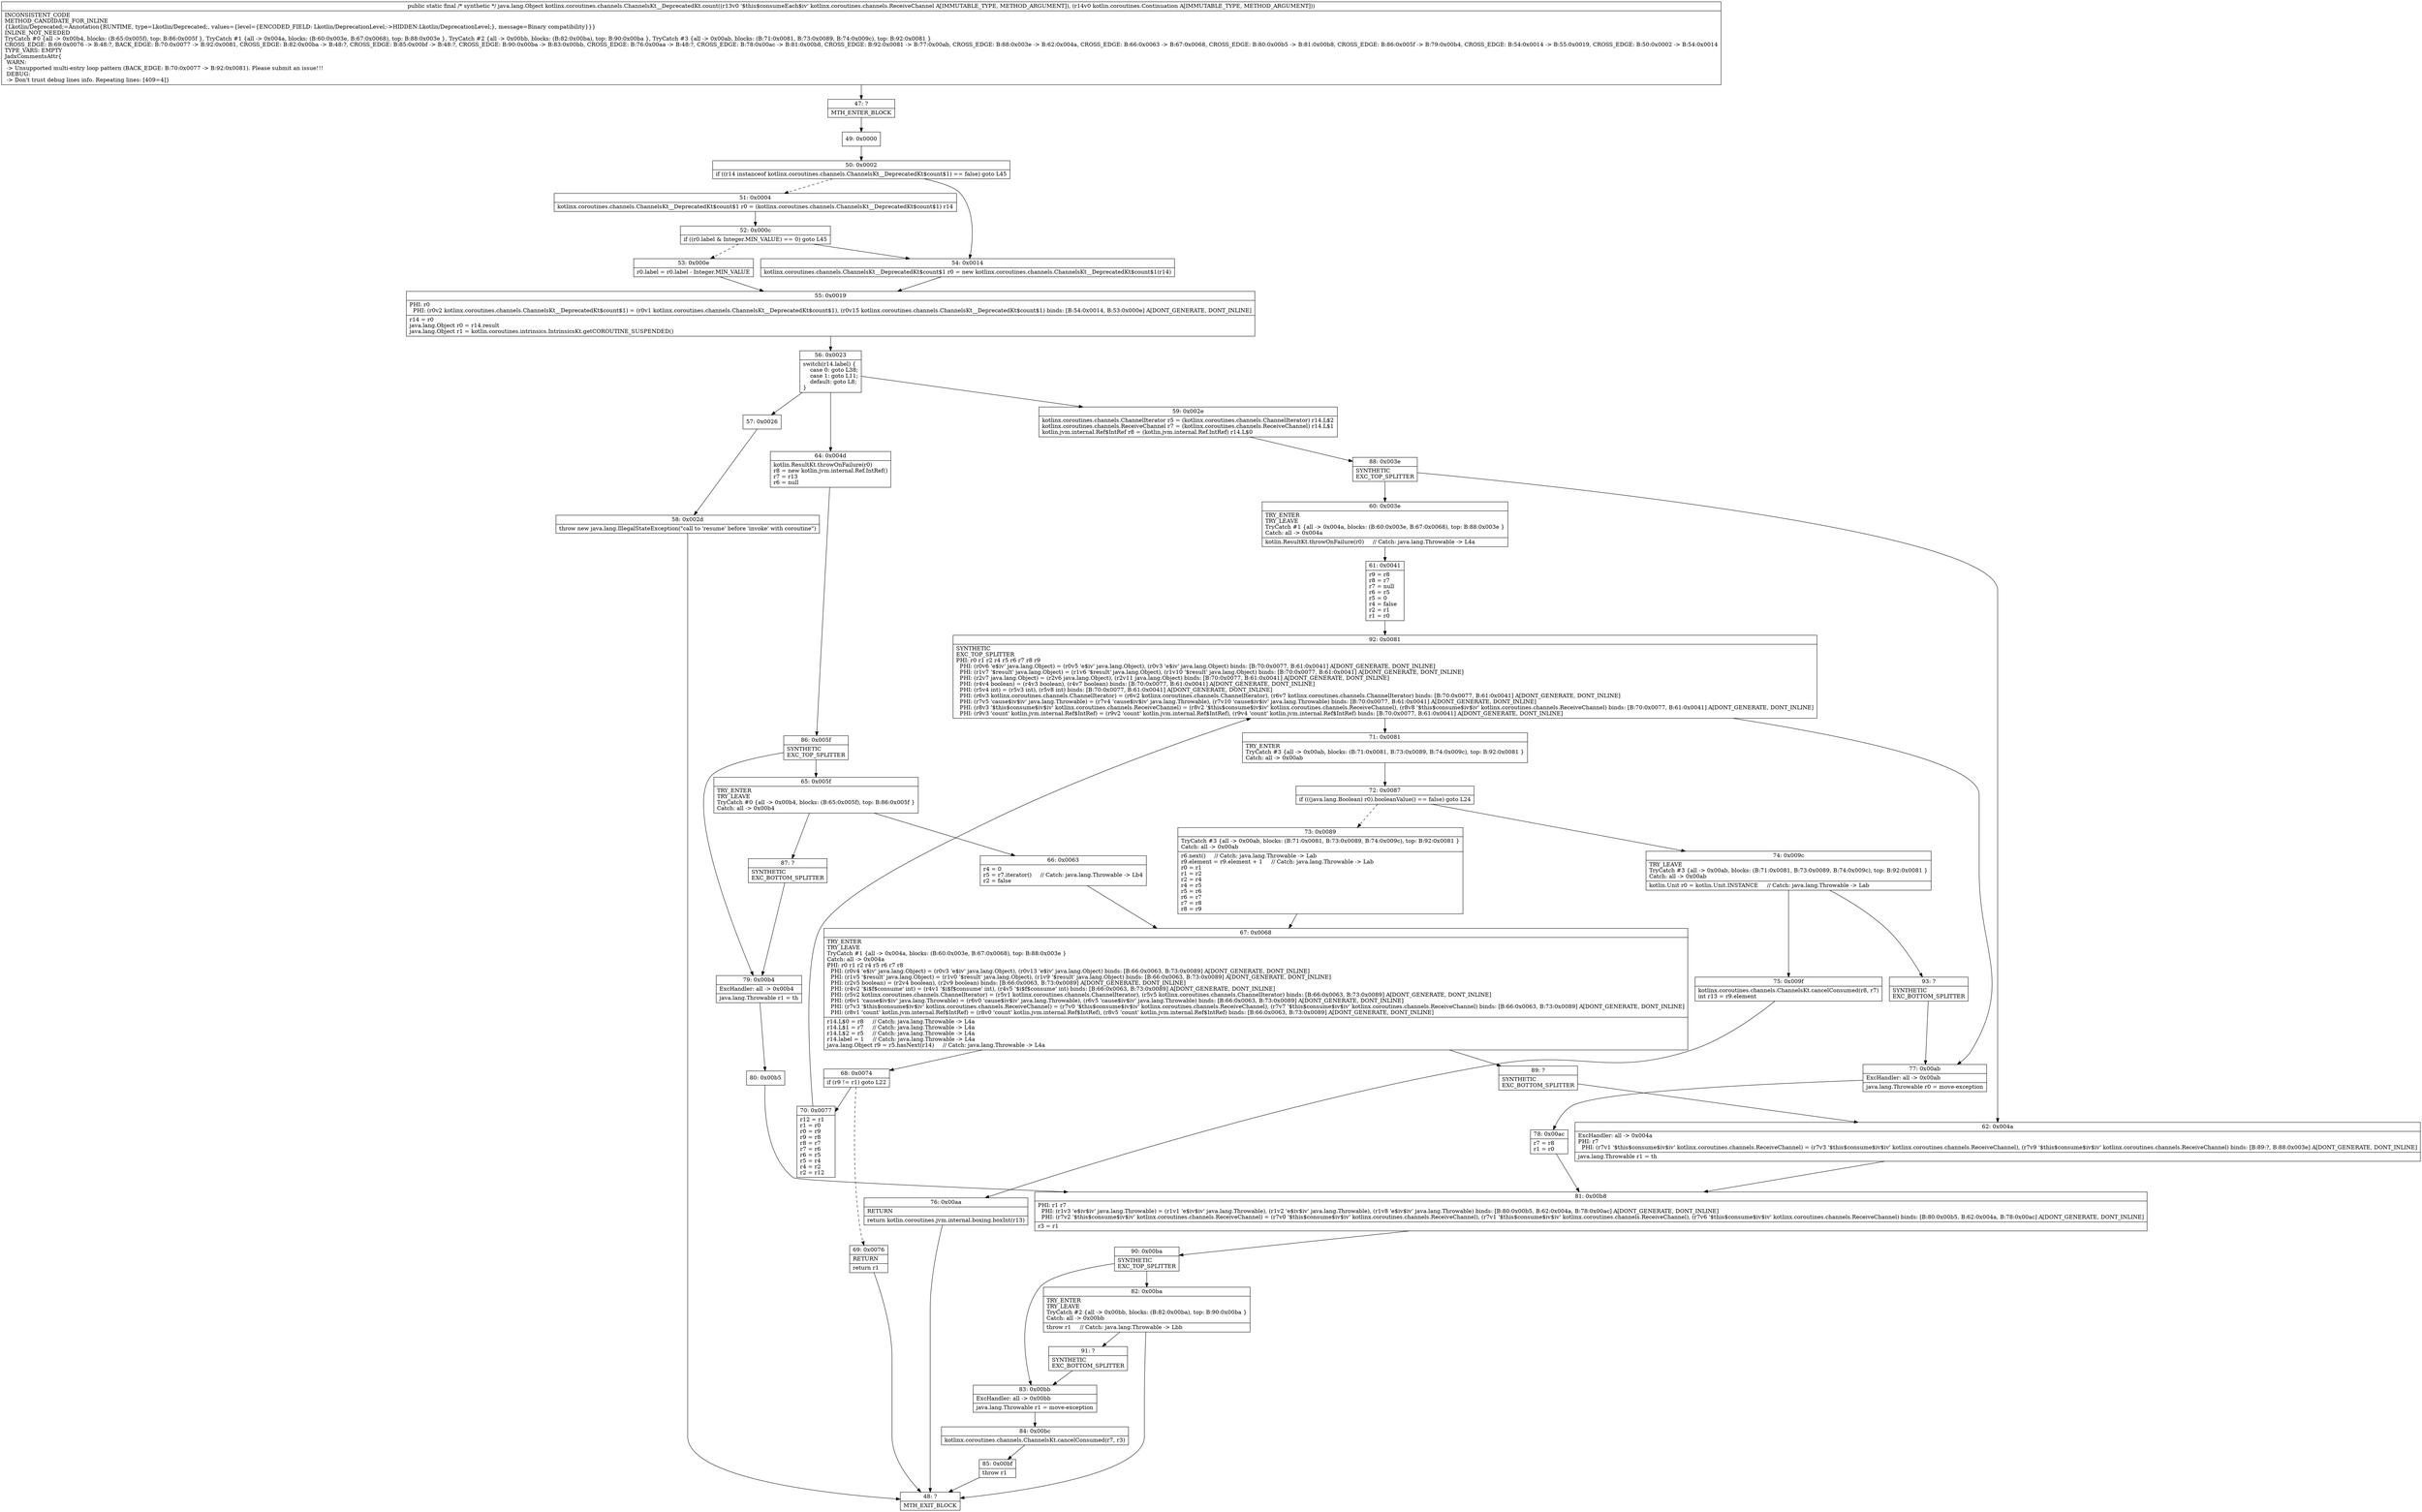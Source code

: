 digraph "CFG forkotlinx.coroutines.channels.ChannelsKt__DeprecatedKt.count(Lkotlinx\/coroutines\/channels\/ReceiveChannel;Lkotlin\/coroutines\/Continuation;)Ljava\/lang\/Object;" {
Node_47 [shape=record,label="{47\:\ ?|MTH_ENTER_BLOCK\l}"];
Node_49 [shape=record,label="{49\:\ 0x0000}"];
Node_50 [shape=record,label="{50\:\ 0x0002|if ((r14 instanceof kotlinx.coroutines.channels.ChannelsKt__DeprecatedKt$count$1) == false) goto L45\l}"];
Node_51 [shape=record,label="{51\:\ 0x0004|kotlinx.coroutines.channels.ChannelsKt__DeprecatedKt$count$1 r0 = (kotlinx.coroutines.channels.ChannelsKt__DeprecatedKt$count$1) r14\l}"];
Node_52 [shape=record,label="{52\:\ 0x000c|if ((r0.label & Integer.MIN_VALUE) == 0) goto L45\l}"];
Node_53 [shape=record,label="{53\:\ 0x000e|r0.label = r0.label \- Integer.MIN_VALUE\l}"];
Node_55 [shape=record,label="{55\:\ 0x0019|PHI: r0 \l  PHI: (r0v2 kotlinx.coroutines.channels.ChannelsKt__DeprecatedKt$count$1) = (r0v1 kotlinx.coroutines.channels.ChannelsKt__DeprecatedKt$count$1), (r0v15 kotlinx.coroutines.channels.ChannelsKt__DeprecatedKt$count$1) binds: [B:54:0x0014, B:53:0x000e] A[DONT_GENERATE, DONT_INLINE]\l|r14 = r0\ljava.lang.Object r0 = r14.result\ljava.lang.Object r1 = kotlin.coroutines.intrinsics.IntrinsicsKt.getCOROUTINE_SUSPENDED()\l}"];
Node_56 [shape=record,label="{56\:\ 0x0023|switch(r14.label) \{\l    case 0: goto L38;\l    case 1: goto L11;\l    default: goto L8;\l\}\l}"];
Node_57 [shape=record,label="{57\:\ 0x0026}"];
Node_58 [shape=record,label="{58\:\ 0x002d|throw new java.lang.IllegalStateException(\"call to 'resume' before 'invoke' with coroutine\")\l}"];
Node_48 [shape=record,label="{48\:\ ?|MTH_EXIT_BLOCK\l}"];
Node_59 [shape=record,label="{59\:\ 0x002e|kotlinx.coroutines.channels.ChannelIterator r5 = (kotlinx.coroutines.channels.ChannelIterator) r14.L$2\lkotlinx.coroutines.channels.ReceiveChannel r7 = (kotlinx.coroutines.channels.ReceiveChannel) r14.L$1\lkotlin.jvm.internal.Ref$IntRef r8 = (kotlin.jvm.internal.Ref.IntRef) r14.L$0\l}"];
Node_88 [shape=record,label="{88\:\ 0x003e|SYNTHETIC\lEXC_TOP_SPLITTER\l}"];
Node_60 [shape=record,label="{60\:\ 0x003e|TRY_ENTER\lTRY_LEAVE\lTryCatch #1 \{all \-\> 0x004a, blocks: (B:60:0x003e, B:67:0x0068), top: B:88:0x003e \}\lCatch: all \-\> 0x004a\l|kotlin.ResultKt.throwOnFailure(r0)     \/\/ Catch: java.lang.Throwable \-\> L4a\l}"];
Node_61 [shape=record,label="{61\:\ 0x0041|r9 = r8\lr8 = r7\lr7 = null\lr6 = r5\lr5 = 0\lr4 = false\lr2 = r1\lr1 = r0\l}"];
Node_92 [shape=record,label="{92\:\ 0x0081|SYNTHETIC\lEXC_TOP_SPLITTER\lPHI: r0 r1 r2 r4 r5 r6 r7 r8 r9 \l  PHI: (r0v6 'e$iv' java.lang.Object) = (r0v5 'e$iv' java.lang.Object), (r0v3 'e$iv' java.lang.Object) binds: [B:70:0x0077, B:61:0x0041] A[DONT_GENERATE, DONT_INLINE]\l  PHI: (r1v7 '$result' java.lang.Object) = (r1v6 '$result' java.lang.Object), (r1v10 '$result' java.lang.Object) binds: [B:70:0x0077, B:61:0x0041] A[DONT_GENERATE, DONT_INLINE]\l  PHI: (r2v7 java.lang.Object) = (r2v6 java.lang.Object), (r2v11 java.lang.Object) binds: [B:70:0x0077, B:61:0x0041] A[DONT_GENERATE, DONT_INLINE]\l  PHI: (r4v4 boolean) = (r4v3 boolean), (r4v7 boolean) binds: [B:70:0x0077, B:61:0x0041] A[DONT_GENERATE, DONT_INLINE]\l  PHI: (r5v4 int) = (r5v3 int), (r5v8 int) binds: [B:70:0x0077, B:61:0x0041] A[DONT_GENERATE, DONT_INLINE]\l  PHI: (r6v3 kotlinx.coroutines.channels.ChannelIterator) = (r6v2 kotlinx.coroutines.channels.ChannelIterator), (r6v7 kotlinx.coroutines.channels.ChannelIterator) binds: [B:70:0x0077, B:61:0x0041] A[DONT_GENERATE, DONT_INLINE]\l  PHI: (r7v5 'cause$iv$iv' java.lang.Throwable) = (r7v4 'cause$iv$iv' java.lang.Throwable), (r7v10 'cause$iv$iv' java.lang.Throwable) binds: [B:70:0x0077, B:61:0x0041] A[DONT_GENERATE, DONT_INLINE]\l  PHI: (r8v3 '$this$consume$iv$iv' kotlinx.coroutines.channels.ReceiveChannel) = (r8v2 '$this$consume$iv$iv' kotlinx.coroutines.channels.ReceiveChannel), (r8v8 '$this$consume$iv$iv' kotlinx.coroutines.channels.ReceiveChannel) binds: [B:70:0x0077, B:61:0x0041] A[DONT_GENERATE, DONT_INLINE]\l  PHI: (r9v3 'count' kotlin.jvm.internal.Ref$IntRef) = (r9v2 'count' kotlin.jvm.internal.Ref$IntRef), (r9v4 'count' kotlin.jvm.internal.Ref$IntRef) binds: [B:70:0x0077, B:61:0x0041] A[DONT_GENERATE, DONT_INLINE]\l}"];
Node_71 [shape=record,label="{71\:\ 0x0081|TRY_ENTER\lTryCatch #3 \{all \-\> 0x00ab, blocks: (B:71:0x0081, B:73:0x0089, B:74:0x009c), top: B:92:0x0081 \}\lCatch: all \-\> 0x00ab\l}"];
Node_72 [shape=record,label="{72\:\ 0x0087|if (((java.lang.Boolean) r0).booleanValue() == false) goto L24\l}"];
Node_73 [shape=record,label="{73\:\ 0x0089|TryCatch #3 \{all \-\> 0x00ab, blocks: (B:71:0x0081, B:73:0x0089, B:74:0x009c), top: B:92:0x0081 \}\lCatch: all \-\> 0x00ab\l|r6.next()     \/\/ Catch: java.lang.Throwable \-\> Lab\lr9.element = r9.element + 1     \/\/ Catch: java.lang.Throwable \-\> Lab\lr0 = r1\lr1 = r2\lr2 = r4\lr4 = r5\lr5 = r6\lr6 = r7\lr7 = r8\lr8 = r9\l}"];
Node_67 [shape=record,label="{67\:\ 0x0068|TRY_ENTER\lTRY_LEAVE\lTryCatch #1 \{all \-\> 0x004a, blocks: (B:60:0x003e, B:67:0x0068), top: B:88:0x003e \}\lCatch: all \-\> 0x004a\lPHI: r0 r1 r2 r4 r5 r6 r7 r8 \l  PHI: (r0v4 'e$iv' java.lang.Object) = (r0v3 'e$iv' java.lang.Object), (r0v13 'e$iv' java.lang.Object) binds: [B:66:0x0063, B:73:0x0089] A[DONT_GENERATE, DONT_INLINE]\l  PHI: (r1v5 '$result' java.lang.Object) = (r1v0 '$result' java.lang.Object), (r1v9 '$result' java.lang.Object) binds: [B:66:0x0063, B:73:0x0089] A[DONT_GENERATE, DONT_INLINE]\l  PHI: (r2v5 boolean) = (r2v4 boolean), (r2v9 boolean) binds: [B:66:0x0063, B:73:0x0089] A[DONT_GENERATE, DONT_INLINE]\l  PHI: (r4v2 '$i$f$consume' int) = (r4v1 '$i$f$consume' int), (r4v5 '$i$f$consume' int) binds: [B:66:0x0063, B:73:0x0089] A[DONT_GENERATE, DONT_INLINE]\l  PHI: (r5v2 kotlinx.coroutines.channels.ChannelIterator) = (r5v1 kotlinx.coroutines.channels.ChannelIterator), (r5v5 kotlinx.coroutines.channels.ChannelIterator) binds: [B:66:0x0063, B:73:0x0089] A[DONT_GENERATE, DONT_INLINE]\l  PHI: (r6v1 'cause$iv$iv' java.lang.Throwable) = (r6v0 'cause$iv$iv' java.lang.Throwable), (r6v5 'cause$iv$iv' java.lang.Throwable) binds: [B:66:0x0063, B:73:0x0089] A[DONT_GENERATE, DONT_INLINE]\l  PHI: (r7v3 '$this$consume$iv$iv' kotlinx.coroutines.channels.ReceiveChannel) = (r7v0 '$this$consume$iv$iv' kotlinx.coroutines.channels.ReceiveChannel), (r7v7 '$this$consume$iv$iv' kotlinx.coroutines.channels.ReceiveChannel) binds: [B:66:0x0063, B:73:0x0089] A[DONT_GENERATE, DONT_INLINE]\l  PHI: (r8v1 'count' kotlin.jvm.internal.Ref$IntRef) = (r8v0 'count' kotlin.jvm.internal.Ref$IntRef), (r8v5 'count' kotlin.jvm.internal.Ref$IntRef) binds: [B:66:0x0063, B:73:0x0089] A[DONT_GENERATE, DONT_INLINE]\l|r14.L$0 = r8     \/\/ Catch: java.lang.Throwable \-\> L4a\lr14.L$1 = r7     \/\/ Catch: java.lang.Throwable \-\> L4a\lr14.L$2 = r5     \/\/ Catch: java.lang.Throwable \-\> L4a\lr14.label = 1     \/\/ Catch: java.lang.Throwable \-\> L4a\ljava.lang.Object r9 = r5.hasNext(r14)     \/\/ Catch: java.lang.Throwable \-\> L4a\l}"];
Node_68 [shape=record,label="{68\:\ 0x0074|if (r9 != r1) goto L22\l}"];
Node_69 [shape=record,label="{69\:\ 0x0076|RETURN\l|return r1\l}"];
Node_70 [shape=record,label="{70\:\ 0x0077|r12 = r1\lr1 = r0\lr0 = r9\lr9 = r8\lr8 = r7\lr7 = r6\lr6 = r5\lr5 = r4\lr4 = r2\lr2 = r12\l}"];
Node_89 [shape=record,label="{89\:\ ?|SYNTHETIC\lEXC_BOTTOM_SPLITTER\l}"];
Node_74 [shape=record,label="{74\:\ 0x009c|TRY_LEAVE\lTryCatch #3 \{all \-\> 0x00ab, blocks: (B:71:0x0081, B:73:0x0089, B:74:0x009c), top: B:92:0x0081 \}\lCatch: all \-\> 0x00ab\l|kotlin.Unit r0 = kotlin.Unit.INSTANCE     \/\/ Catch: java.lang.Throwable \-\> Lab\l}"];
Node_75 [shape=record,label="{75\:\ 0x009f|kotlinx.coroutines.channels.ChannelsKt.cancelConsumed(r8, r7)\lint r13 = r9.element\l}"];
Node_76 [shape=record,label="{76\:\ 0x00aa|RETURN\l|return kotlin.coroutines.jvm.internal.boxing.boxInt(r13)\l}"];
Node_93 [shape=record,label="{93\:\ ?|SYNTHETIC\lEXC_BOTTOM_SPLITTER\l}"];
Node_77 [shape=record,label="{77\:\ 0x00ab|ExcHandler: all \-\> 0x00ab\l|java.lang.Throwable r0 = move\-exception\l}"];
Node_78 [shape=record,label="{78\:\ 0x00ac|r7 = r8\lr1 = r0\l}"];
Node_81 [shape=record,label="{81\:\ 0x00b8|PHI: r1 r7 \l  PHI: (r1v3 'e$iv$iv' java.lang.Throwable) = (r1v1 'e$iv$iv' java.lang.Throwable), (r1v2 'e$iv$iv' java.lang.Throwable), (r1v8 'e$iv$iv' java.lang.Throwable) binds: [B:80:0x00b5, B:62:0x004a, B:78:0x00ac] A[DONT_GENERATE, DONT_INLINE]\l  PHI: (r7v2 '$this$consume$iv$iv' kotlinx.coroutines.channels.ReceiveChannel) = (r7v0 '$this$consume$iv$iv' kotlinx.coroutines.channels.ReceiveChannel), (r7v1 '$this$consume$iv$iv' kotlinx.coroutines.channels.ReceiveChannel), (r7v6 '$this$consume$iv$iv' kotlinx.coroutines.channels.ReceiveChannel) binds: [B:80:0x00b5, B:62:0x004a, B:78:0x00ac] A[DONT_GENERATE, DONT_INLINE]\l|r3 = r1\l}"];
Node_90 [shape=record,label="{90\:\ 0x00ba|SYNTHETIC\lEXC_TOP_SPLITTER\l}"];
Node_82 [shape=record,label="{82\:\ 0x00ba|TRY_ENTER\lTRY_LEAVE\lTryCatch #2 \{all \-\> 0x00bb, blocks: (B:82:0x00ba), top: B:90:0x00ba \}\lCatch: all \-\> 0x00bb\l|throw r1     \/\/ Catch: java.lang.Throwable \-\> Lbb\l}"];
Node_91 [shape=record,label="{91\:\ ?|SYNTHETIC\lEXC_BOTTOM_SPLITTER\l}"];
Node_83 [shape=record,label="{83\:\ 0x00bb|ExcHandler: all \-\> 0x00bb\l|java.lang.Throwable r1 = move\-exception\l}"];
Node_84 [shape=record,label="{84\:\ 0x00bc|kotlinx.coroutines.channels.ChannelsKt.cancelConsumed(r7, r3)\l}"];
Node_85 [shape=record,label="{85\:\ 0x00bf|throw r1\l}"];
Node_62 [shape=record,label="{62\:\ 0x004a|ExcHandler: all \-\> 0x004a\lPHI: r7 \l  PHI: (r7v1 '$this$consume$iv$iv' kotlinx.coroutines.channels.ReceiveChannel) = (r7v3 '$this$consume$iv$iv' kotlinx.coroutines.channels.ReceiveChannel), (r7v9 '$this$consume$iv$iv' kotlinx.coroutines.channels.ReceiveChannel) binds: [B:89:?, B:88:0x003e] A[DONT_GENERATE, DONT_INLINE]\l|java.lang.Throwable r1 = th\l}"];
Node_64 [shape=record,label="{64\:\ 0x004d|kotlin.ResultKt.throwOnFailure(r0)\lr8 = new kotlin.jvm.internal.Ref.IntRef()\lr7 = r13\lr6 = null\l}"];
Node_86 [shape=record,label="{86\:\ 0x005f|SYNTHETIC\lEXC_TOP_SPLITTER\l}"];
Node_65 [shape=record,label="{65\:\ 0x005f|TRY_ENTER\lTRY_LEAVE\lTryCatch #0 \{all \-\> 0x00b4, blocks: (B:65:0x005f), top: B:86:0x005f \}\lCatch: all \-\> 0x00b4\l}"];
Node_66 [shape=record,label="{66\:\ 0x0063|r4 = 0\lr5 = r7.iterator()     \/\/ Catch: java.lang.Throwable \-\> Lb4\lr2 = false\l}"];
Node_87 [shape=record,label="{87\:\ ?|SYNTHETIC\lEXC_BOTTOM_SPLITTER\l}"];
Node_79 [shape=record,label="{79\:\ 0x00b4|ExcHandler: all \-\> 0x00b4\l|java.lang.Throwable r1 = th\l}"];
Node_80 [shape=record,label="{80\:\ 0x00b5}"];
Node_54 [shape=record,label="{54\:\ 0x0014|kotlinx.coroutines.channels.ChannelsKt__DeprecatedKt$count$1 r0 = new kotlinx.coroutines.channels.ChannelsKt__DeprecatedKt$count$1(r14)\l}"];
MethodNode[shape=record,label="{public static final \/* synthetic *\/ java.lang.Object kotlinx.coroutines.channels.ChannelsKt__DeprecatedKt.count((r13v0 '$this$consumeEach$iv' kotlinx.coroutines.channels.ReceiveChannel A[IMMUTABLE_TYPE, METHOD_ARGUMENT]), (r14v0 kotlin.coroutines.Continuation A[IMMUTABLE_TYPE, METHOD_ARGUMENT]))  | INCONSISTENT_CODE\lMETHOD_CANDIDATE_FOR_INLINE\l\{Lkotlin\/Deprecated;=Annotation\{RUNTIME, type=Lkotlin\/Deprecated;, values=\{level=\{ENCODED_FIELD: Lkotlin\/DeprecationLevel;\-\>HIDDEN:Lkotlin\/DeprecationLevel;\}, message=Binary compatibility\}\}\}\lINLINE_NOT_NEEDED\lTryCatch #0 \{all \-\> 0x00b4, blocks: (B:65:0x005f), top: B:86:0x005f \}, TryCatch #1 \{all \-\> 0x004a, blocks: (B:60:0x003e, B:67:0x0068), top: B:88:0x003e \}, TryCatch #2 \{all \-\> 0x00bb, blocks: (B:82:0x00ba), top: B:90:0x00ba \}, TryCatch #3 \{all \-\> 0x00ab, blocks: (B:71:0x0081, B:73:0x0089, B:74:0x009c), top: B:92:0x0081 \}\lCROSS_EDGE: B:69:0x0076 \-\> B:48:?, BACK_EDGE: B:70:0x0077 \-\> B:92:0x0081, CROSS_EDGE: B:82:0x00ba \-\> B:48:?, CROSS_EDGE: B:85:0x00bf \-\> B:48:?, CROSS_EDGE: B:90:0x00ba \-\> B:83:0x00bb, CROSS_EDGE: B:76:0x00aa \-\> B:48:?, CROSS_EDGE: B:78:0x00ac \-\> B:81:0x00b8, CROSS_EDGE: B:92:0x0081 \-\> B:77:0x00ab, CROSS_EDGE: B:88:0x003e \-\> B:62:0x004a, CROSS_EDGE: B:66:0x0063 \-\> B:67:0x0068, CROSS_EDGE: B:80:0x00b5 \-\> B:81:0x00b8, CROSS_EDGE: B:86:0x005f \-\> B:79:0x00b4, CROSS_EDGE: B:54:0x0014 \-\> B:55:0x0019, CROSS_EDGE: B:50:0x0002 \-\> B:54:0x0014\lTYPE_VARS: EMPTY\lJadxCommentsAttr\{\l WARN: \l \-\> Unsupported multi\-entry loop pattern (BACK_EDGE: B:70:0x0077 \-\> B:92:0x0081). Please submit an issue!!!\l DEBUG: \l \-\> Don't trust debug lines info. Repeating lines: [409=4]\}\l}"];
MethodNode -> Node_47;Node_47 -> Node_49;
Node_49 -> Node_50;
Node_50 -> Node_51[style=dashed];
Node_50 -> Node_54;
Node_51 -> Node_52;
Node_52 -> Node_53[style=dashed];
Node_52 -> Node_54;
Node_53 -> Node_55;
Node_55 -> Node_56;
Node_56 -> Node_57;
Node_56 -> Node_59;
Node_56 -> Node_64;
Node_57 -> Node_58;
Node_58 -> Node_48;
Node_59 -> Node_88;
Node_88 -> Node_60;
Node_88 -> Node_62;
Node_60 -> Node_61;
Node_61 -> Node_92;
Node_92 -> Node_71;
Node_92 -> Node_77;
Node_71 -> Node_72;
Node_72 -> Node_73[style=dashed];
Node_72 -> Node_74;
Node_73 -> Node_67;
Node_67 -> Node_68;
Node_67 -> Node_89;
Node_68 -> Node_69[style=dashed];
Node_68 -> Node_70;
Node_69 -> Node_48;
Node_70 -> Node_92;
Node_89 -> Node_62;
Node_74 -> Node_75;
Node_74 -> Node_93;
Node_75 -> Node_76;
Node_76 -> Node_48;
Node_93 -> Node_77;
Node_77 -> Node_78;
Node_78 -> Node_81;
Node_81 -> Node_90;
Node_90 -> Node_82;
Node_90 -> Node_83;
Node_82 -> Node_48;
Node_82 -> Node_91;
Node_91 -> Node_83;
Node_83 -> Node_84;
Node_84 -> Node_85;
Node_85 -> Node_48;
Node_62 -> Node_81;
Node_64 -> Node_86;
Node_86 -> Node_65;
Node_86 -> Node_79;
Node_65 -> Node_66;
Node_65 -> Node_87;
Node_66 -> Node_67;
Node_87 -> Node_79;
Node_79 -> Node_80;
Node_80 -> Node_81;
Node_54 -> Node_55;
}

